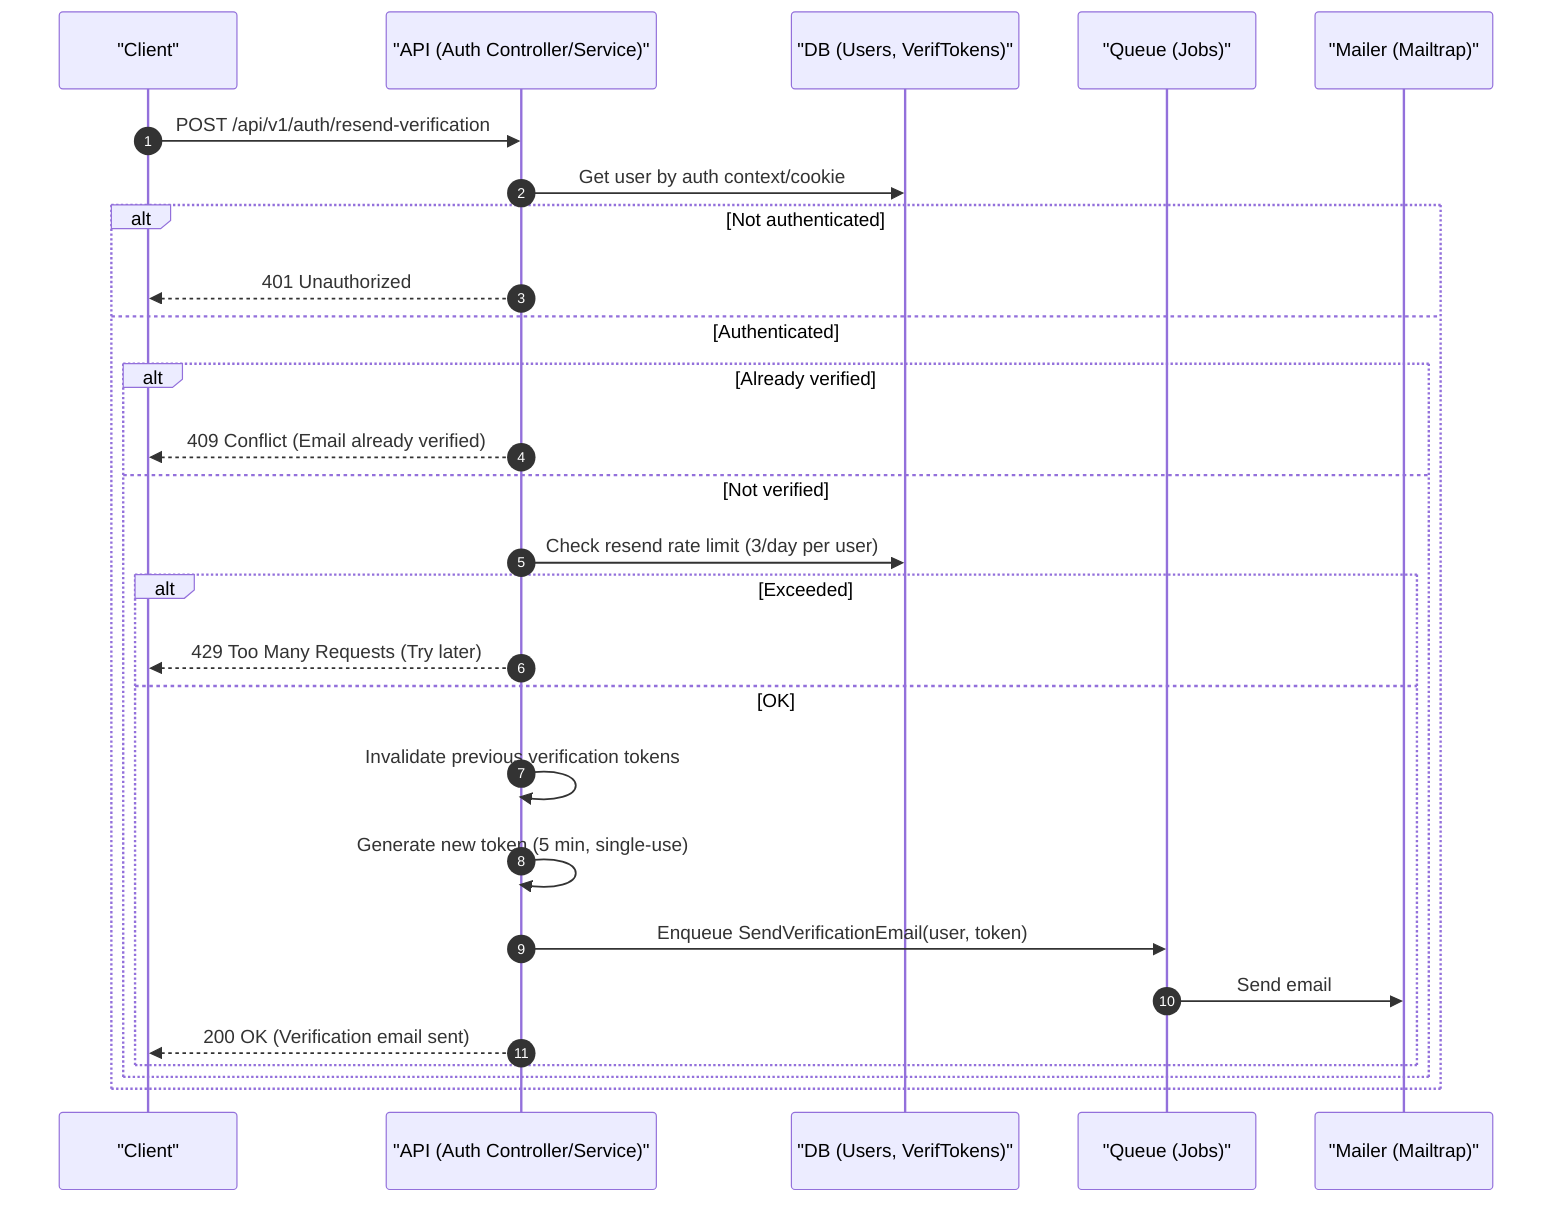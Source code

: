 sequenceDiagram
    autonumber
    participant C as "Client"
    participant A as "API (Auth Controller/Service)"
    participant D as "DB (Users, VerifTokens)"
    participant Q as "Queue (Jobs)"
    participant M as "Mailer (Mailtrap)"

    C->>A: POST /api/v1/auth/resend-verification
    A->>D: Get user by auth context/cookie
    alt Not authenticated
      A-->>C: 401 Unauthorized
    else Authenticated
      alt Already verified
        A-->>C: 409 Conflict (Email already verified)
      else Not verified
        A->>D: Check resend rate limit (3/day per user)
        alt Exceeded
          A-->>C: 429 Too Many Requests (Try later)
        else OK
          A->>A: Invalidate previous verification tokens
          A->>A: Generate new token (5 min, single-use)
          A->>Q: Enqueue SendVerificationEmail(user, token)
          Q->>M: Send email
          A-->>C: 200 OK (Verification email sent)
        end
      end
    end
